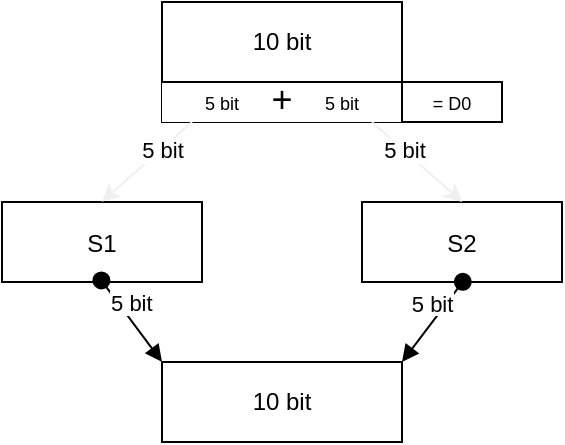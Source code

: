 <mxfile>
    <diagram id="kgpKYQtTHZ0yAKxKKP6v" name="Page-1">
        <mxGraphModel dx="437" dy="1421" grid="1" gridSize="10" guides="1" tooltips="1" connect="1" arrows="1" fold="1" page="1" pageScale="1" pageWidth="850" pageHeight="1100" math="0" shadow="0">
            <root>
                <mxCell id="0"/>
                <mxCell id="1" parent="0"/>
                <mxCell id="3nuBFxr9cyL0pnOWT2aG-1" value="S1" style="shape=umlLifeline;perimeter=lifelinePerimeter;container=1;collapsible=0;recursiveResize=0;rounded=0;shadow=0;strokeWidth=1;" parent="1" vertex="1">
                    <mxGeometry x="120" y="80" width="100" height="40" as="geometry"/>
                </mxCell>
                <mxCell id="3nuBFxr9cyL0pnOWT2aG-5" value="S2" style="shape=umlLifeline;perimeter=lifelinePerimeter;container=1;collapsible=0;recursiveResize=0;rounded=0;shadow=0;strokeWidth=1;" parent="1" vertex="1">
                    <mxGeometry x="300" y="80" width="100" height="40" as="geometry"/>
                </mxCell>
                <mxCell id="2" value="" style="rounded=0;whiteSpace=wrap;html=1;" vertex="1" parent="1">
                    <mxGeometry x="200" y="20" width="120" height="20" as="geometry"/>
                </mxCell>
                <mxCell id="4" value="5 bit" style="verticalAlign=bottom;startArrow=oval;endArrow=block;startSize=8;shadow=0;strokeWidth=1;exitX=0.497;exitY=0.981;exitDx=0;exitDy=0;exitPerimeter=0;entryX=0;entryY=0;entryDx=0;entryDy=0;" edge="1" parent="1" source="3nuBFxr9cyL0pnOWT2aG-1" target="6">
                    <mxGeometry relative="1" as="geometry">
                        <mxPoint x="210" y="50" as="sourcePoint"/>
                        <mxPoint x="220" y="160" as="targetPoint"/>
                    </mxGeometry>
                </mxCell>
                <mxCell id="5" value="5 bit" style="verticalAlign=bottom;startArrow=oval;endArrow=block;startSize=8;shadow=0;strokeWidth=1;exitX=0.504;exitY=0.998;exitDx=0;exitDy=0;exitPerimeter=0;entryX=1;entryY=0;entryDx=0;entryDy=0;" edge="1" parent="1" source="3nuBFxr9cyL0pnOWT2aG-5" target="6">
                    <mxGeometry relative="1" as="geometry">
                        <mxPoint x="179.7" y="129.24" as="sourcePoint"/>
                        <mxPoint x="300" y="160" as="targetPoint"/>
                    </mxGeometry>
                </mxCell>
                <mxCell id="6" value="10 bit" style="rounded=0;whiteSpace=wrap;html=1;" vertex="1" parent="1">
                    <mxGeometry x="200" y="160" width="120" height="40" as="geometry"/>
                </mxCell>
                <mxCell id="7" value="&lt;font style=&quot;font-size: 9px&quot;&gt;5 bit&lt;/font&gt;" style="rounded=0;whiteSpace=wrap;html=1;strokeColor=none;" vertex="1" parent="1">
                    <mxGeometry x="200" y="20" width="60" height="20" as="geometry"/>
                </mxCell>
                <mxCell id="8" value="&lt;font style=&quot;font-size: 9px&quot;&gt;5 bit&lt;/font&gt;" style="rounded=0;whiteSpace=wrap;html=1;strokeColor=none;" vertex="1" parent="1">
                    <mxGeometry x="260" y="20" width="60" height="20" as="geometry"/>
                </mxCell>
                <mxCell id="9" value="&lt;font style=&quot;font-size: 18px ; line-height: 70%&quot;&gt;+&lt;/font&gt;" style="text;html=1;strokeColor=none;fillColor=none;align=center;verticalAlign=middle;whiteSpace=wrap;rounded=0;" vertex="1" parent="1">
                    <mxGeometry x="240" y="20" width="40" height="20" as="geometry"/>
                </mxCell>
                <mxCell id="10" value="10 bit" style="rounded=0;whiteSpace=wrap;html=1;" vertex="1" parent="1">
                    <mxGeometry x="200" y="-20" width="120" height="40" as="geometry"/>
                </mxCell>
                <mxCell id="11" value="&lt;font style=&quot;font-size: 9px&quot;&gt;= D0&lt;/font&gt;" style="rounded=0;whiteSpace=wrap;html=1;" vertex="1" parent="1">
                    <mxGeometry x="320" y="20" width="50" height="20" as="geometry"/>
                </mxCell>
                <mxCell id="12" value="" style="endArrow=classic;html=1;strokeColor=#f0f0f0;exitX=0.25;exitY=1;exitDx=0;exitDy=0;entryX=0.499;entryY=-0.002;entryDx=0;entryDy=0;entryPerimeter=0;" edge="1" parent="1" source="7" target="3nuBFxr9cyL0pnOWT2aG-1">
                    <mxGeometry width="50" height="50" relative="1" as="geometry">
                        <mxPoint x="260" y="90" as="sourcePoint"/>
                        <mxPoint x="310" y="40" as="targetPoint"/>
                    </mxGeometry>
                </mxCell>
                <mxCell id="13" value="5 bit" style="edgeLabel;html=1;align=center;verticalAlign=middle;resizable=0;points=[];" vertex="1" connectable="0" parent="12">
                    <mxGeometry x="-0.327" relative="1" as="geometry">
                        <mxPoint as="offset"/>
                    </mxGeometry>
                </mxCell>
                <mxCell id="14" value="" style="endArrow=classic;html=1;strokeColor=#f0f0f0;exitX=0.75;exitY=1;exitDx=0;exitDy=0;entryX=0.501;entryY=-0.001;entryDx=0;entryDy=0;entryPerimeter=0;" edge="1" parent="1" source="8" target="3nuBFxr9cyL0pnOWT2aG-5">
                    <mxGeometry width="50" height="50" relative="1" as="geometry">
                        <mxPoint x="210" y="50" as="sourcePoint"/>
                        <mxPoint x="179.9" y="89.92" as="targetPoint"/>
                    </mxGeometry>
                </mxCell>
                <mxCell id="15" value="5 bit" style="edgeLabel;html=1;align=center;verticalAlign=middle;resizable=0;points=[];" vertex="1" connectable="0" parent="14">
                    <mxGeometry x="-0.327" relative="1" as="geometry">
                        <mxPoint as="offset"/>
                    </mxGeometry>
                </mxCell>
            </root>
        </mxGraphModel>
    </diagram>
</mxfile>